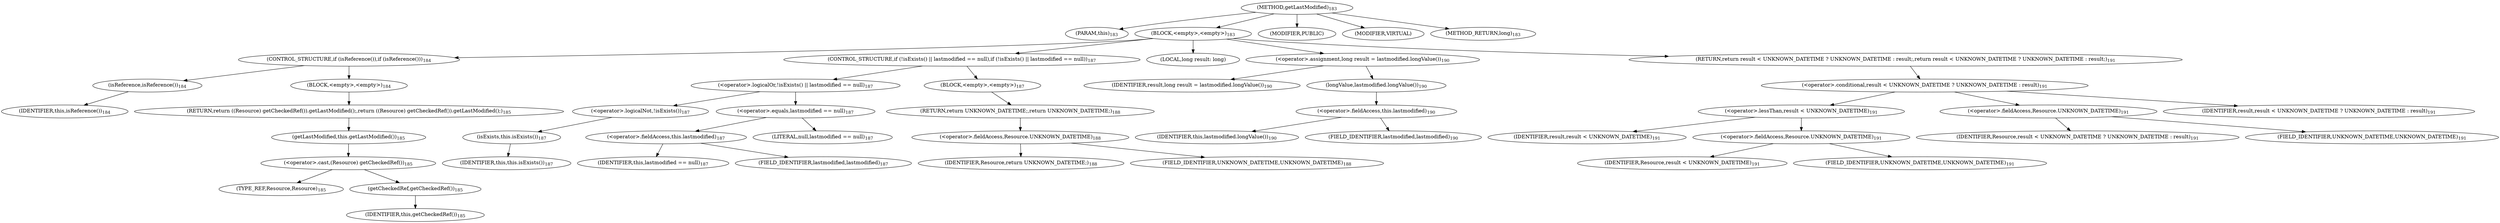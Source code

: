 digraph "getLastModified" {  
"338" [label = <(METHOD,getLastModified)<SUB>183</SUB>> ]
"29" [label = <(PARAM,this)<SUB>183</SUB>> ]
"339" [label = <(BLOCK,&lt;empty&gt;,&lt;empty&gt;)<SUB>183</SUB>> ]
"340" [label = <(CONTROL_STRUCTURE,if (isReference()),if (isReference()))<SUB>184</SUB>> ]
"341" [label = <(isReference,isReference())<SUB>184</SUB>> ]
"28" [label = <(IDENTIFIER,this,isReference())<SUB>184</SUB>> ]
"342" [label = <(BLOCK,&lt;empty&gt;,&lt;empty&gt;)<SUB>184</SUB>> ]
"343" [label = <(RETURN,return ((Resource) getCheckedRef()).getLastModified();,return ((Resource) getCheckedRef()).getLastModified();)<SUB>185</SUB>> ]
"344" [label = <(getLastModified,this.getLastModified())<SUB>185</SUB>> ]
"345" [label = <(&lt;operator&gt;.cast,(Resource) getCheckedRef())<SUB>185</SUB>> ]
"346" [label = <(TYPE_REF,Resource,Resource)<SUB>185</SUB>> ]
"347" [label = <(getCheckedRef,getCheckedRef())<SUB>185</SUB>> ]
"30" [label = <(IDENTIFIER,this,getCheckedRef())<SUB>185</SUB>> ]
"348" [label = <(CONTROL_STRUCTURE,if (!isExists() || lastmodified == null),if (!isExists() || lastmodified == null))<SUB>187</SUB>> ]
"349" [label = <(&lt;operator&gt;.logicalOr,!isExists() || lastmodified == null)<SUB>187</SUB>> ]
"350" [label = <(&lt;operator&gt;.logicalNot,!isExists())<SUB>187</SUB>> ]
"351" [label = <(isExists,this.isExists())<SUB>187</SUB>> ]
"31" [label = <(IDENTIFIER,this,this.isExists())<SUB>187</SUB>> ]
"352" [label = <(&lt;operator&gt;.equals,lastmodified == null)<SUB>187</SUB>> ]
"353" [label = <(&lt;operator&gt;.fieldAccess,this.lastmodified)<SUB>187</SUB>> ]
"354" [label = <(IDENTIFIER,this,lastmodified == null)<SUB>187</SUB>> ]
"355" [label = <(FIELD_IDENTIFIER,lastmodified,lastmodified)<SUB>187</SUB>> ]
"356" [label = <(LITERAL,null,lastmodified == null)<SUB>187</SUB>> ]
"357" [label = <(BLOCK,&lt;empty&gt;,&lt;empty&gt;)<SUB>187</SUB>> ]
"358" [label = <(RETURN,return UNKNOWN_DATETIME;,return UNKNOWN_DATETIME;)<SUB>188</SUB>> ]
"359" [label = <(&lt;operator&gt;.fieldAccess,Resource.UNKNOWN_DATETIME)<SUB>188</SUB>> ]
"360" [label = <(IDENTIFIER,Resource,return UNKNOWN_DATETIME;)<SUB>188</SUB>> ]
"361" [label = <(FIELD_IDENTIFIER,UNKNOWN_DATETIME,UNKNOWN_DATETIME)<SUB>188</SUB>> ]
"362" [label = <(LOCAL,long result: long)> ]
"363" [label = <(&lt;operator&gt;.assignment,long result = lastmodified.longValue())<SUB>190</SUB>> ]
"364" [label = <(IDENTIFIER,result,long result = lastmodified.longValue())<SUB>190</SUB>> ]
"365" [label = <(longValue,lastmodified.longValue())<SUB>190</SUB>> ]
"366" [label = <(&lt;operator&gt;.fieldAccess,this.lastmodified)<SUB>190</SUB>> ]
"367" [label = <(IDENTIFIER,this,lastmodified.longValue())<SUB>190</SUB>> ]
"368" [label = <(FIELD_IDENTIFIER,lastmodified,lastmodified)<SUB>190</SUB>> ]
"369" [label = <(RETURN,return result &lt; UNKNOWN_DATETIME ? UNKNOWN_DATETIME : result;,return result &lt; UNKNOWN_DATETIME ? UNKNOWN_DATETIME : result;)<SUB>191</SUB>> ]
"370" [label = <(&lt;operator&gt;.conditional,result &lt; UNKNOWN_DATETIME ? UNKNOWN_DATETIME : result)<SUB>191</SUB>> ]
"371" [label = <(&lt;operator&gt;.lessThan,result &lt; UNKNOWN_DATETIME)<SUB>191</SUB>> ]
"372" [label = <(IDENTIFIER,result,result &lt; UNKNOWN_DATETIME)<SUB>191</SUB>> ]
"373" [label = <(&lt;operator&gt;.fieldAccess,Resource.UNKNOWN_DATETIME)<SUB>191</SUB>> ]
"374" [label = <(IDENTIFIER,Resource,result &lt; UNKNOWN_DATETIME)<SUB>191</SUB>> ]
"375" [label = <(FIELD_IDENTIFIER,UNKNOWN_DATETIME,UNKNOWN_DATETIME)<SUB>191</SUB>> ]
"376" [label = <(&lt;operator&gt;.fieldAccess,Resource.UNKNOWN_DATETIME)<SUB>191</SUB>> ]
"377" [label = <(IDENTIFIER,Resource,result &lt; UNKNOWN_DATETIME ? UNKNOWN_DATETIME : result)<SUB>191</SUB>> ]
"378" [label = <(FIELD_IDENTIFIER,UNKNOWN_DATETIME,UNKNOWN_DATETIME)<SUB>191</SUB>> ]
"379" [label = <(IDENTIFIER,result,result &lt; UNKNOWN_DATETIME ? UNKNOWN_DATETIME : result)<SUB>191</SUB>> ]
"380" [label = <(MODIFIER,PUBLIC)> ]
"381" [label = <(MODIFIER,VIRTUAL)> ]
"382" [label = <(METHOD_RETURN,long)<SUB>183</SUB>> ]
  "338" -> "29" 
  "338" -> "339" 
  "338" -> "380" 
  "338" -> "381" 
  "338" -> "382" 
  "339" -> "340" 
  "339" -> "348" 
  "339" -> "362" 
  "339" -> "363" 
  "339" -> "369" 
  "340" -> "341" 
  "340" -> "342" 
  "341" -> "28" 
  "342" -> "343" 
  "343" -> "344" 
  "344" -> "345" 
  "345" -> "346" 
  "345" -> "347" 
  "347" -> "30" 
  "348" -> "349" 
  "348" -> "357" 
  "349" -> "350" 
  "349" -> "352" 
  "350" -> "351" 
  "351" -> "31" 
  "352" -> "353" 
  "352" -> "356" 
  "353" -> "354" 
  "353" -> "355" 
  "357" -> "358" 
  "358" -> "359" 
  "359" -> "360" 
  "359" -> "361" 
  "363" -> "364" 
  "363" -> "365" 
  "365" -> "366" 
  "366" -> "367" 
  "366" -> "368" 
  "369" -> "370" 
  "370" -> "371" 
  "370" -> "376" 
  "370" -> "379" 
  "371" -> "372" 
  "371" -> "373" 
  "373" -> "374" 
  "373" -> "375" 
  "376" -> "377" 
  "376" -> "378" 
}
